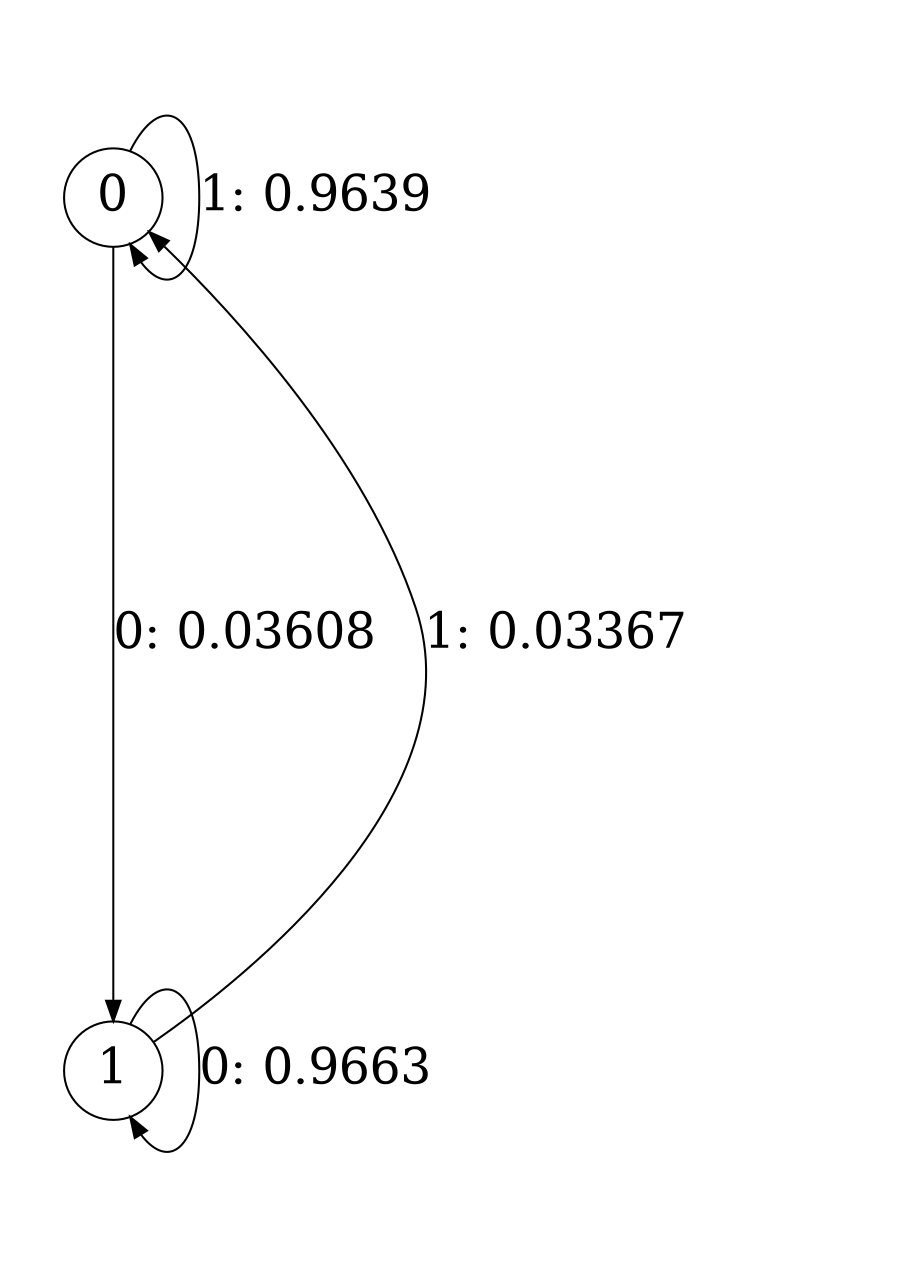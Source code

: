 digraph "ch3_face_grouped_ms_L8" {
size = "6,8.5";
ratio = "fill";
node [shape = circle];
node [fontsize = 24];
edge [fontsize = 24];
0 -> 1 [label = "0: 0.03608  "];
0 -> 0 [label = "1: 0.9639   "];
1 -> 1 [label = "0: 0.9663   "];
1 -> 0 [label = "1: 0.03367  "];
}
